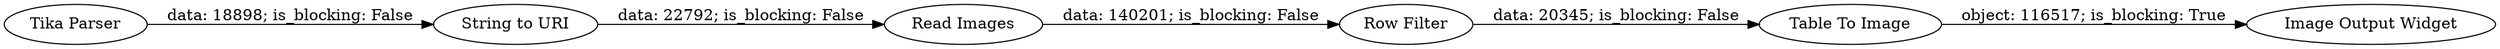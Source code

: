 digraph {
	"-3178672078274178757_102" [label="Row Filter"]
	"-3178672078274178757_12" [label="String to URI"]
	"-3178672078274178757_7" [label="Tika Parser"]
	"-3178672078274178757_10" [label="Read Images"]
	"-3178672078274178757_99" [label="Table To Image"]
	"-3178672078274178757_96" [label="Image Output Widget"]
	"-3178672078274178757_10" -> "-3178672078274178757_102" [label="data: 140201; is_blocking: False"]
	"-3178672078274178757_99" -> "-3178672078274178757_96" [label="object: 116517; is_blocking: True"]
	"-3178672078274178757_7" -> "-3178672078274178757_12" [label="data: 18898; is_blocking: False"]
	"-3178672078274178757_12" -> "-3178672078274178757_10" [label="data: 22792; is_blocking: False"]
	"-3178672078274178757_102" -> "-3178672078274178757_99" [label="data: 20345; is_blocking: False"]
	rankdir=LR
}

